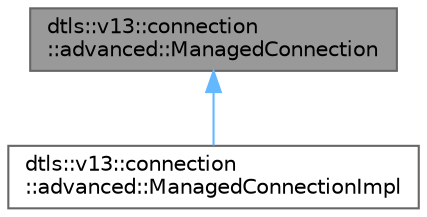 digraph "dtls::v13::connection::advanced::ManagedConnection"
{
 // LATEX_PDF_SIZE
  bgcolor="transparent";
  edge [fontname=Helvetica,fontsize=10,labelfontname=Helvetica,labelfontsize=10];
  node [fontname=Helvetica,fontsize=10,shape=box,height=0.2,width=0.4];
  Node1 [id="Node000001",label="dtls::v13::connection\l::advanced::ManagedConnection",height=0.2,width=0.4,color="gray40", fillcolor="grey60", style="filled", fontcolor="black",tooltip="Advanced connection wrapper with enhanced capabilities."];
  Node1 -> Node2 [id="edge1_Node000001_Node000002",dir="back",color="steelblue1",style="solid",tooltip=" "];
  Node2 [id="Node000002",label="dtls::v13::connection\l::advanced::ManagedConnectionImpl",height=0.2,width=0.4,color="gray40", fillcolor="white", style="filled",URL="$classdtls_1_1v13_1_1connection_1_1advanced_1_1ManagedConnectionImpl.html",tooltip="Managed connection implementation."];
}
